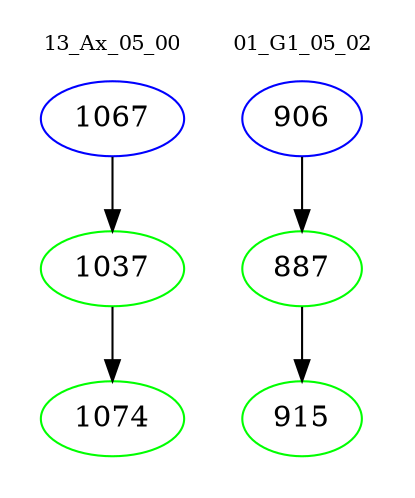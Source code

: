 digraph{
subgraph cluster_0 {
color = white
label = "13_Ax_05_00";
fontsize=10;
T0_1067 [label="1067", color="blue"]
T0_1067 -> T0_1037 [color="black"]
T0_1037 [label="1037", color="green"]
T0_1037 -> T0_1074 [color="black"]
T0_1074 [label="1074", color="green"]
}
subgraph cluster_1 {
color = white
label = "01_G1_05_02";
fontsize=10;
T1_906 [label="906", color="blue"]
T1_906 -> T1_887 [color="black"]
T1_887 [label="887", color="green"]
T1_887 -> T1_915 [color="black"]
T1_915 [label="915", color="green"]
}
}
